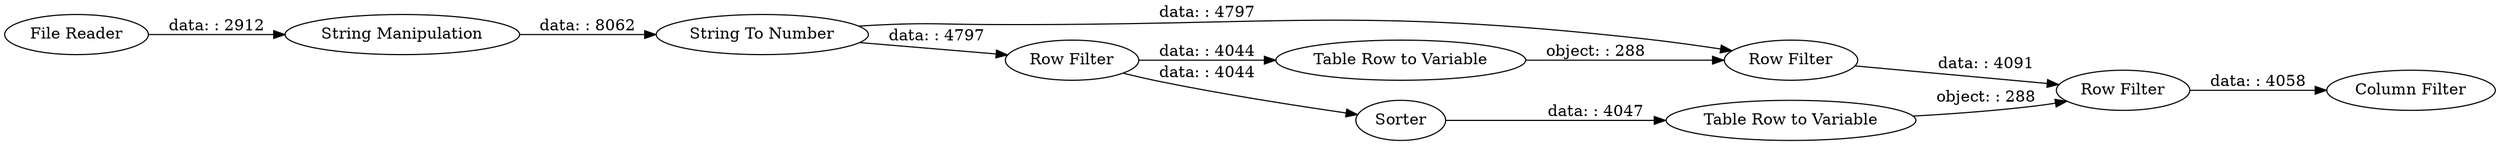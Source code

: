digraph {
	"-2529211149400802104_6" [label=Sorter]
	"-2529211149400802104_1" [label="File Reader"]
	"-2529211149400802104_7" [label="Row Filter"]
	"-2529211149400802104_2" [label="String Manipulation"]
	"-2529211149400802104_9" [label="Row Filter"]
	"-2529211149400802104_4" [label="Row Filter"]
	"-2529211149400802104_8" [label="Table Row to Variable"]
	"-2529211149400802104_10" [label="Column Filter"]
	"-2529211149400802104_3" [label="String To Number"]
	"-2529211149400802104_5" [label="Table Row to Variable"]
	"-2529211149400802104_8" -> "-2529211149400802104_9" [label="object: : 288"]
	"-2529211149400802104_1" -> "-2529211149400802104_2" [label="data: : 2912"]
	"-2529211149400802104_3" -> "-2529211149400802104_4" [label="data: : 4797"]
	"-2529211149400802104_3" -> "-2529211149400802104_7" [label="data: : 4797"]
	"-2529211149400802104_7" -> "-2529211149400802104_9" [label="data: : 4091"]
	"-2529211149400802104_9" -> "-2529211149400802104_10" [label="data: : 4058"]
	"-2529211149400802104_2" -> "-2529211149400802104_3" [label="data: : 8062"]
	"-2529211149400802104_6" -> "-2529211149400802104_8" [label="data: : 4047"]
	"-2529211149400802104_4" -> "-2529211149400802104_6" [label="data: : 4044"]
	"-2529211149400802104_4" -> "-2529211149400802104_5" [label="data: : 4044"]
	"-2529211149400802104_5" -> "-2529211149400802104_7" [label="object: : 288"]
	rankdir=LR
}
